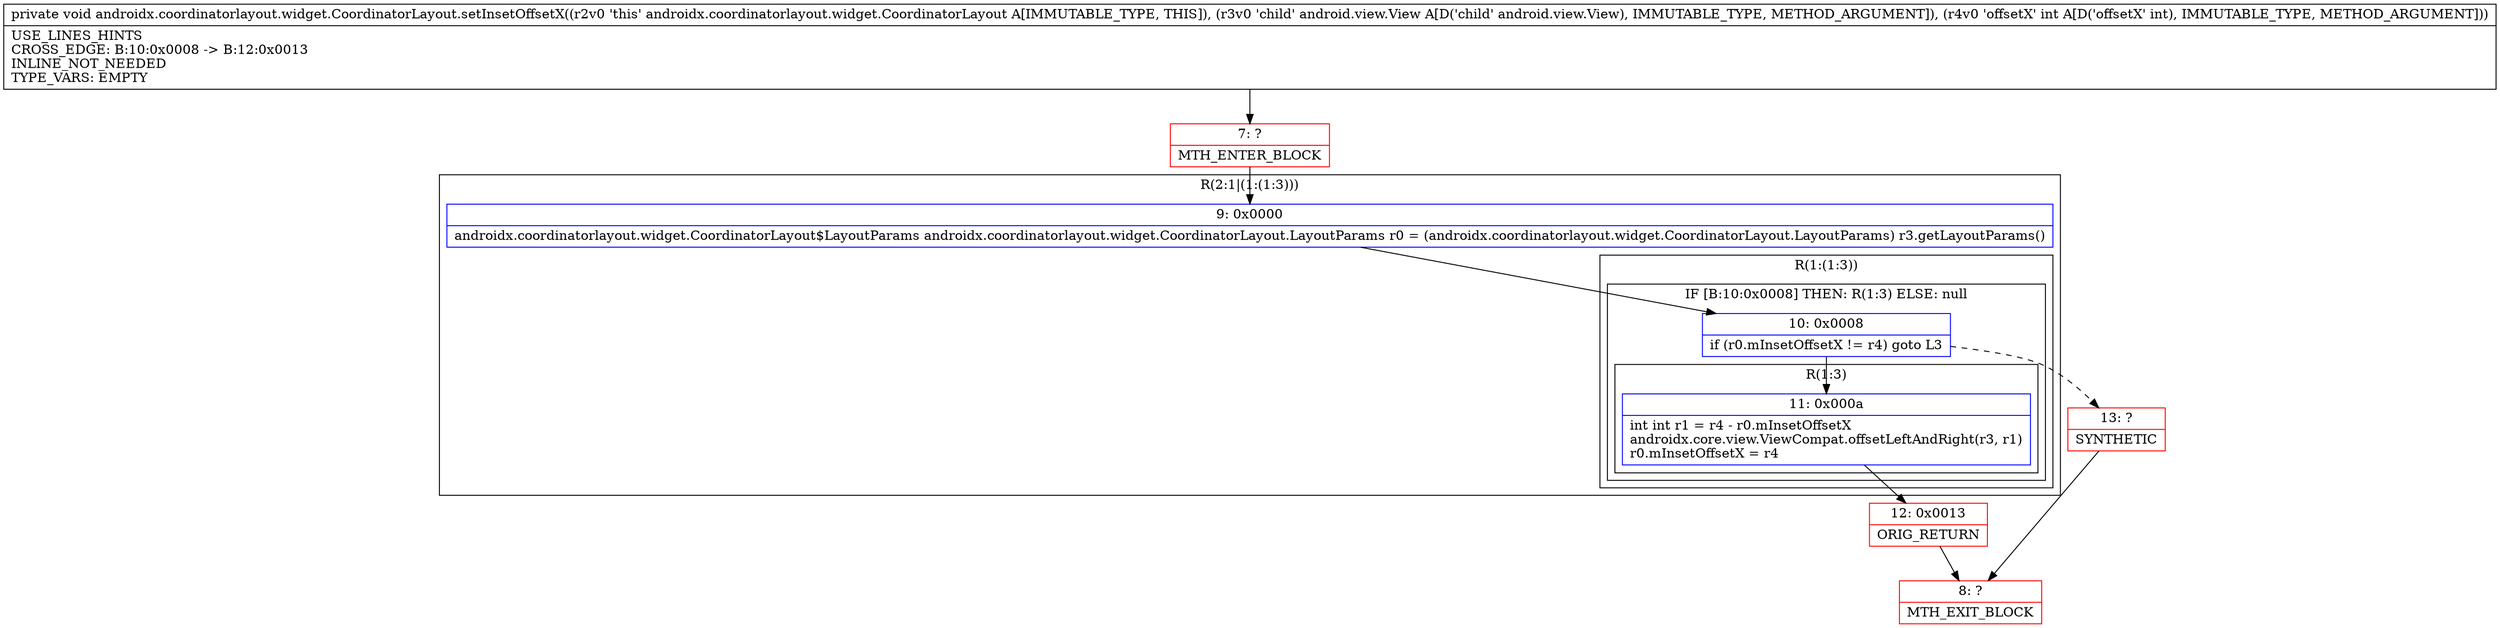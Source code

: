 digraph "CFG forandroidx.coordinatorlayout.widget.CoordinatorLayout.setInsetOffsetX(Landroid\/view\/View;I)V" {
subgraph cluster_Region_1564530053 {
label = "R(2:1|(1:(1:3)))";
node [shape=record,color=blue];
Node_9 [shape=record,label="{9\:\ 0x0000|androidx.coordinatorlayout.widget.CoordinatorLayout$LayoutParams androidx.coordinatorlayout.widget.CoordinatorLayout.LayoutParams r0 = (androidx.coordinatorlayout.widget.CoordinatorLayout.LayoutParams) r3.getLayoutParams()\l}"];
subgraph cluster_Region_1278676763 {
label = "R(1:(1:3))";
node [shape=record,color=blue];
subgraph cluster_IfRegion_763606506 {
label = "IF [B:10:0x0008] THEN: R(1:3) ELSE: null";
node [shape=record,color=blue];
Node_10 [shape=record,label="{10\:\ 0x0008|if (r0.mInsetOffsetX != r4) goto L3\l}"];
subgraph cluster_Region_234268551 {
label = "R(1:3)";
node [shape=record,color=blue];
Node_11 [shape=record,label="{11\:\ 0x000a|int int r1 = r4 \- r0.mInsetOffsetX\landroidx.core.view.ViewCompat.offsetLeftAndRight(r3, r1)\lr0.mInsetOffsetX = r4\l}"];
}
}
}
}
Node_7 [shape=record,color=red,label="{7\:\ ?|MTH_ENTER_BLOCK\l}"];
Node_12 [shape=record,color=red,label="{12\:\ 0x0013|ORIG_RETURN\l}"];
Node_8 [shape=record,color=red,label="{8\:\ ?|MTH_EXIT_BLOCK\l}"];
Node_13 [shape=record,color=red,label="{13\:\ ?|SYNTHETIC\l}"];
MethodNode[shape=record,label="{private void androidx.coordinatorlayout.widget.CoordinatorLayout.setInsetOffsetX((r2v0 'this' androidx.coordinatorlayout.widget.CoordinatorLayout A[IMMUTABLE_TYPE, THIS]), (r3v0 'child' android.view.View A[D('child' android.view.View), IMMUTABLE_TYPE, METHOD_ARGUMENT]), (r4v0 'offsetX' int A[D('offsetX' int), IMMUTABLE_TYPE, METHOD_ARGUMENT]))  | USE_LINES_HINTS\lCROSS_EDGE: B:10:0x0008 \-\> B:12:0x0013\lINLINE_NOT_NEEDED\lTYPE_VARS: EMPTY\l}"];
MethodNode -> Node_7;Node_9 -> Node_10;
Node_10 -> Node_11;
Node_10 -> Node_13[style=dashed];
Node_11 -> Node_12;
Node_7 -> Node_9;
Node_12 -> Node_8;
Node_13 -> Node_8;
}

